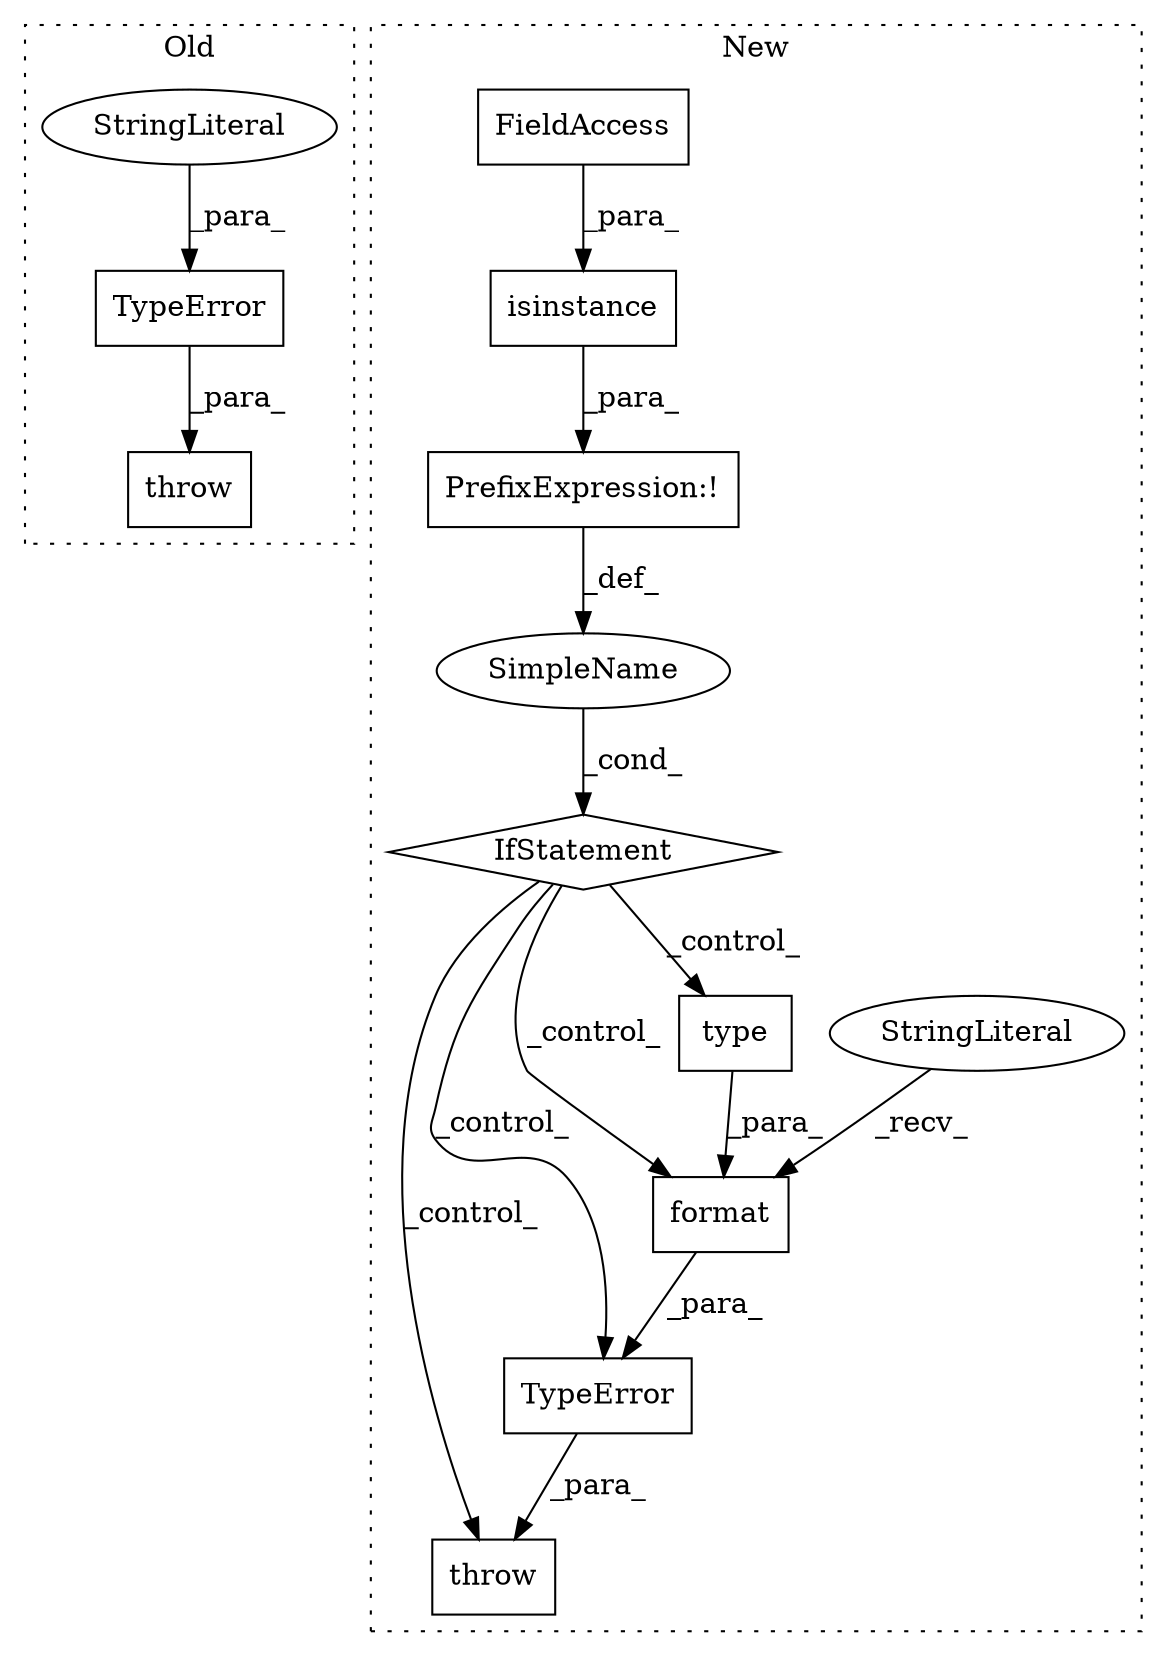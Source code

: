 digraph G {
subgraph cluster0 {
1 [label="TypeError" a="32" s="1465,1528" l="10,1" shape="box"];
3 [label="throw" a="53" s="1459" l="6" shape="box"];
8 [label="StringLiteral" a="45" s="1475" l="53" shape="ellipse"];
label = "Old";
style="dotted";
}
subgraph cluster1 {
2 [label="throw" a="53" s="920" l="6" shape="box"];
4 [label="TypeError" a="32" s="926,998" l="10,1" shape="box"];
5 [label="format" a="32" s="979,997" l="7,1" shape="box"];
6 [label="StringLiteral" a="45" s="936" l="42" shape="ellipse"];
7 [label="type" a="32" s="986,996" l="5,1" shape="box"];
9 [label="isinstance" a="32" s="880,909" l="11,1" shape="box"];
10 [label="SimpleName" a="42" s="" l="" shape="ellipse"];
11 [label="FieldAccess" a="22" s="897" l="12" shape="box"];
12 [label="PrefixExpression:!" a="38" s="879" l="1" shape="box"];
13 [label="IfStatement" a="25" s="875,910" l="4,2" shape="diamond"];
label = "New";
style="dotted";
}
1 -> 3 [label="_para_"];
4 -> 2 [label="_para_"];
5 -> 4 [label="_para_"];
6 -> 5 [label="_recv_"];
7 -> 5 [label="_para_"];
8 -> 1 [label="_para_"];
9 -> 12 [label="_para_"];
10 -> 13 [label="_cond_"];
11 -> 9 [label="_para_"];
12 -> 10 [label="_def_"];
13 -> 2 [label="_control_"];
13 -> 4 [label="_control_"];
13 -> 5 [label="_control_"];
13 -> 7 [label="_control_"];
}